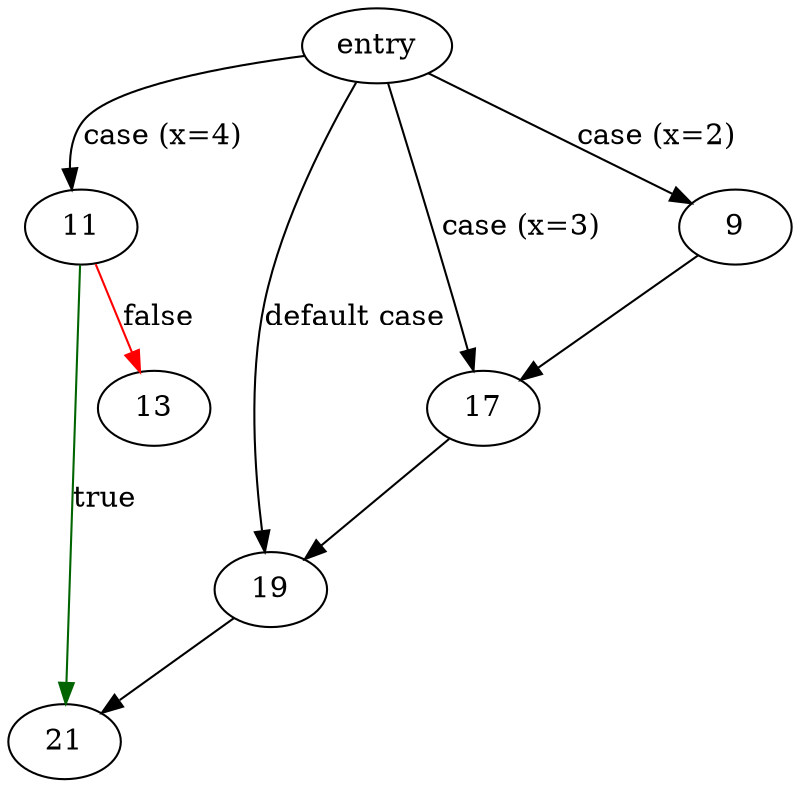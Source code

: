 digraph "parse_field_count" {
	// Node definitions.
	3 [label=entry];
	9;
	11;
	13;
	17;
	19;
	21;

	// Edge definitions.
	3 -> 9 [label="case (x=2)"];
	3 -> 11 [label="case (x=4)"];
	3 -> 17 [label="case (x=3)"];
	3 -> 19 [label="default case"];
	9 -> 17;
	11 -> 13 [
		color=red
		label=false
	];
	11 -> 21 [
		color=darkgreen
		label=true
	];
	17 -> 19;
	19 -> 21;
}